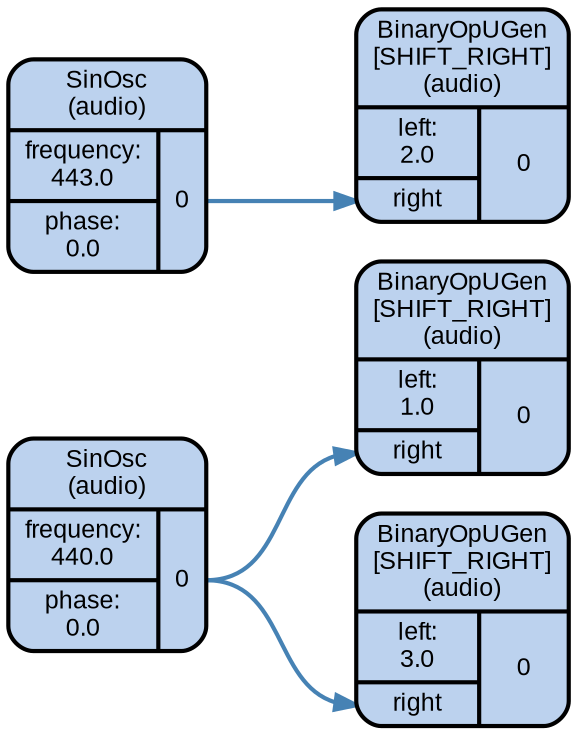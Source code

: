 digraph "synthdef_..." {
    graph [bgcolor=transparent,
        color=lightslategrey,
        dpi=72,
        fontname=Arial,
        outputorder=edgesfirst,
        overlap=prism,
        penwidth=2,
        rankdir=LR,
        ranksep=1,
        splines=spline,
        style="dotted, rounded"];
    node [fontname=Arial,
        fontsize=12,
        penwidth=2,
        shape=Mrecord,
        style="filled, rounded"];
    edge [penwidth=2];
    ugen_0 [fillcolor=lightsteelblue2,
        label="<f_0> SinOsc\n(audio) | { { <f_1_0_0> frequency:\n440.0 | <f_1_0_1> phase:\n0.0 } | { <f_1_1_0> 0 } }"];
    ugen_1 [fillcolor=lightsteelblue2,
        label="<f_0> BinaryOpUGen\n[SHIFT_RIGHT]\n(audio) | { { <f_1_0_0> left:\n1.0 | <f_1_0_1> right } | { <f_1_1_0> 0 } }"];
    ugen_2 [fillcolor=lightsteelblue2,
        label="<f_0> BinaryOpUGen\n[SHIFT_RIGHT]\n(audio) | { { <f_1_0_0> left:\n3.0 | <f_1_0_1> right } | { <f_1_1_0> 0 } }"];
    ugen_3 [fillcolor=lightsteelblue2,
        label="<f_0> SinOsc\n(audio) | { { <f_1_0_0> frequency:\n443.0 | <f_1_0_1> phase:\n0.0 } | { <f_1_1_0> 0 } }"];
    ugen_4 [fillcolor=lightsteelblue2,
        label="<f_0> BinaryOpUGen\n[SHIFT_RIGHT]\n(audio) | { { <f_1_0_0> left:\n2.0 | <f_1_0_1> right } | { <f_1_1_0> 0 } }"];
    ugen_0:f_1_1_0:e -> ugen_1:f_1_0_1:w [color=steelblue];
    ugen_0:f_1_1_0:e -> ugen_2:f_1_0_1:w [color=steelblue];
    ugen_3:f_1_1_0:e -> ugen_4:f_1_0_1:w [color=steelblue];
}